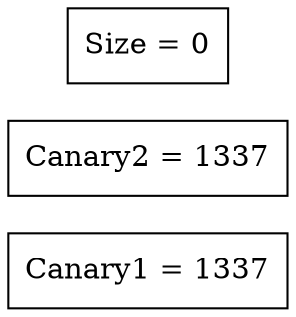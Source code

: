 digraph G{
rankdir = LR;
	node[shape = "box", color="black", fontsize=14];
	edge[color="black"];
	canary1 [label = "Canary1 = 1337"]
	canary2 [label = "Canary2 = 1337"]
size [label ="Size = 0"]

}